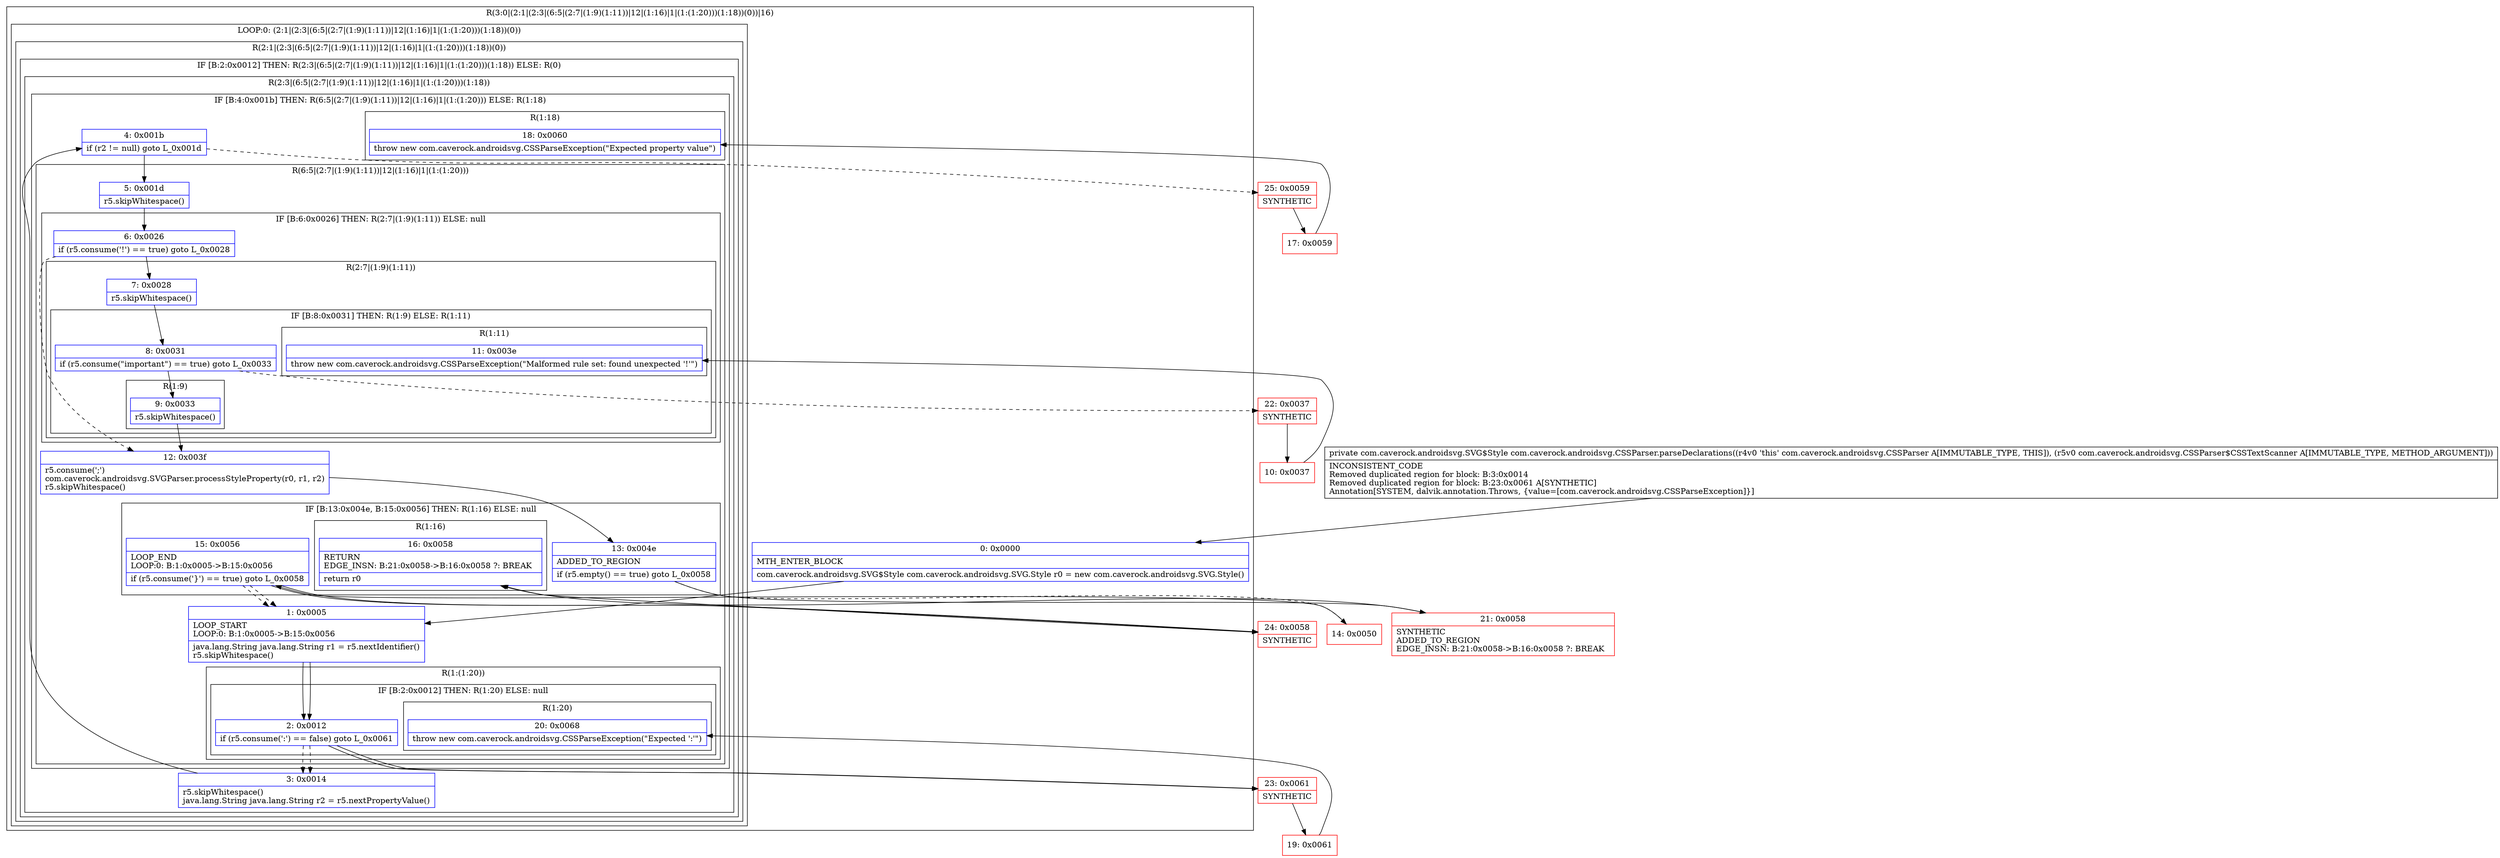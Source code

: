 digraph "CFG forcom.caverock.androidsvg.CSSParser.parseDeclarations(Lcom\/caverock\/androidsvg\/CSSParser$CSSTextScanner;)Lcom\/caverock\/androidsvg\/SVG$Style;" {
subgraph cluster_Region_423332950 {
label = "R(3:0|(2:1|(2:3|(6:5|(2:7|(1:9)(1:11))|12|(1:16)|1|(1:(1:20)))(1:18))(0))|16)";
node [shape=record,color=blue];
Node_0 [shape=record,label="{0\:\ 0x0000|MTH_ENTER_BLOCK\l|com.caverock.androidsvg.SVG$Style com.caverock.androidsvg.SVG.Style r0 = new com.caverock.androidsvg.SVG.Style()\l}"];
subgraph cluster_LoopRegion_339502611 {
label = "LOOP:0: (2:1|(2:3|(6:5|(2:7|(1:9)(1:11))|12|(1:16)|1|(1:(1:20)))(1:18))(0))";
node [shape=record,color=blue];
Node_15 [shape=record,label="{15\:\ 0x0056|LOOP_END\lLOOP:0: B:1:0x0005\-\>B:15:0x0056\l|if (r5.consume('\}') == true) goto L_0x0058\l}"];
subgraph cluster_Region_100186203 {
label = "R(2:1|(2:3|(6:5|(2:7|(1:9)(1:11))|12|(1:16)|1|(1:(1:20)))(1:18))(0))";
node [shape=record,color=blue];
Node_1 [shape=record,label="{1\:\ 0x0005|LOOP_START\lLOOP:0: B:1:0x0005\-\>B:15:0x0056\l|java.lang.String java.lang.String r1 = r5.nextIdentifier()\lr5.skipWhitespace()\l}"];
subgraph cluster_IfRegion_178132217 {
label = "IF [B:2:0x0012] THEN: R(2:3|(6:5|(2:7|(1:9)(1:11))|12|(1:16)|1|(1:(1:20)))(1:18)) ELSE: R(0)";
node [shape=record,color=blue];
Node_2 [shape=record,label="{2\:\ 0x0012|if (r5.consume(':') == false) goto L_0x0061\l}"];
subgraph cluster_Region_1080352142 {
label = "R(2:3|(6:5|(2:7|(1:9)(1:11))|12|(1:16)|1|(1:(1:20)))(1:18))";
node [shape=record,color=blue];
Node_3 [shape=record,label="{3\:\ 0x0014|r5.skipWhitespace()\ljava.lang.String java.lang.String r2 = r5.nextPropertyValue()\l}"];
subgraph cluster_IfRegion_903029245 {
label = "IF [B:4:0x001b] THEN: R(6:5|(2:7|(1:9)(1:11))|12|(1:16)|1|(1:(1:20))) ELSE: R(1:18)";
node [shape=record,color=blue];
Node_4 [shape=record,label="{4\:\ 0x001b|if (r2 != null) goto L_0x001d\l}"];
subgraph cluster_Region_1446276825 {
label = "R(6:5|(2:7|(1:9)(1:11))|12|(1:16)|1|(1:(1:20)))";
node [shape=record,color=blue];
Node_5 [shape=record,label="{5\:\ 0x001d|r5.skipWhitespace()\l}"];
subgraph cluster_IfRegion_1821854254 {
label = "IF [B:6:0x0026] THEN: R(2:7|(1:9)(1:11)) ELSE: null";
node [shape=record,color=blue];
Node_6 [shape=record,label="{6\:\ 0x0026|if (r5.consume('!') == true) goto L_0x0028\l}"];
subgraph cluster_Region_630865784 {
label = "R(2:7|(1:9)(1:11))";
node [shape=record,color=blue];
Node_7 [shape=record,label="{7\:\ 0x0028|r5.skipWhitespace()\l}"];
subgraph cluster_IfRegion_1390528806 {
label = "IF [B:8:0x0031] THEN: R(1:9) ELSE: R(1:11)";
node [shape=record,color=blue];
Node_8 [shape=record,label="{8\:\ 0x0031|if (r5.consume(\"important\") == true) goto L_0x0033\l}"];
subgraph cluster_Region_673326687 {
label = "R(1:9)";
node [shape=record,color=blue];
Node_9 [shape=record,label="{9\:\ 0x0033|r5.skipWhitespace()\l}"];
}
subgraph cluster_Region_2117259087 {
label = "R(1:11)";
node [shape=record,color=blue];
Node_11 [shape=record,label="{11\:\ 0x003e|throw new com.caverock.androidsvg.CSSParseException(\"Malformed rule set: found unexpected '!'\")\l}"];
}
}
}
}
Node_12 [shape=record,label="{12\:\ 0x003f|r5.consume(';')\lcom.caverock.androidsvg.SVGParser.processStyleProperty(r0, r1, r2)\lr5.skipWhitespace()\l}"];
subgraph cluster_IfRegion_178740750 {
label = "IF [B:13:0x004e, B:15:0x0056] THEN: R(1:16) ELSE: null";
node [shape=record,color=blue];
Node_13 [shape=record,label="{13\:\ 0x004e|ADDED_TO_REGION\l|if (r5.empty() == true) goto L_0x0058\l}"];
Node_15 [shape=record,label="{15\:\ 0x0056|LOOP_END\lLOOP:0: B:1:0x0005\-\>B:15:0x0056\l|if (r5.consume('\}') == true) goto L_0x0058\l}"];
subgraph cluster_Region_1228437846 {
label = "R(1:16)";
node [shape=record,color=blue];
Node_16 [shape=record,label="{16\:\ 0x0058|RETURN\lEDGE_INSN: B:21:0x0058\-\>B:16:0x0058 ?: BREAK  \l|return r0\l}"];
}
}
Node_1 [shape=record,label="{1\:\ 0x0005|LOOP_START\lLOOP:0: B:1:0x0005\-\>B:15:0x0056\l|java.lang.String java.lang.String r1 = r5.nextIdentifier()\lr5.skipWhitespace()\l}"];
subgraph cluster_Region_1448287877 {
label = "R(1:(1:20))";
node [shape=record,color=blue];
subgraph cluster_IfRegion_1878706894 {
label = "IF [B:2:0x0012] THEN: R(1:20) ELSE: null";
node [shape=record,color=blue];
Node_2 [shape=record,label="{2\:\ 0x0012|if (r5.consume(':') == false) goto L_0x0061\l}"];
subgraph cluster_Region_123353289 {
label = "R(1:20)";
node [shape=record,color=blue];
Node_20 [shape=record,label="{20\:\ 0x0068|throw new com.caverock.androidsvg.CSSParseException(\"Expected ':'\")\l}"];
}
}
}
}
subgraph cluster_Region_935153922 {
label = "R(1:18)";
node [shape=record,color=blue];
Node_18 [shape=record,label="{18\:\ 0x0060|throw new com.caverock.androidsvg.CSSParseException(\"Expected property value\")\l}"];
}
}
}
subgraph cluster_Region_2035598918 {
label = "R(0)";
node [shape=record,color=blue];
}
}
}
}
Node_16 [shape=record,label="{16\:\ 0x0058|RETURN\lEDGE_INSN: B:21:0x0058\-\>B:16:0x0058 ?: BREAK  \l|return r0\l}"];
}
Node_10 [shape=record,color=red,label="{10\:\ 0x0037}"];
Node_14 [shape=record,color=red,label="{14\:\ 0x0050}"];
Node_17 [shape=record,color=red,label="{17\:\ 0x0059}"];
Node_19 [shape=record,color=red,label="{19\:\ 0x0061}"];
Node_21 [shape=record,color=red,label="{21\:\ 0x0058|SYNTHETIC\lADDED_TO_REGION\lEDGE_INSN: B:21:0x0058\-\>B:16:0x0058 ?: BREAK  \l}"];
Node_22 [shape=record,color=red,label="{22\:\ 0x0037|SYNTHETIC\l}"];
Node_23 [shape=record,color=red,label="{23\:\ 0x0061|SYNTHETIC\l}"];
Node_24 [shape=record,color=red,label="{24\:\ 0x0058|SYNTHETIC\l}"];
Node_25 [shape=record,color=red,label="{25\:\ 0x0059|SYNTHETIC\l}"];
MethodNode[shape=record,label="{private com.caverock.androidsvg.SVG$Style com.caverock.androidsvg.CSSParser.parseDeclarations((r4v0 'this' com.caverock.androidsvg.CSSParser A[IMMUTABLE_TYPE, THIS]), (r5v0 com.caverock.androidsvg.CSSParser$CSSTextScanner A[IMMUTABLE_TYPE, METHOD_ARGUMENT]))  | INCONSISTENT_CODE\lRemoved duplicated region for block: B:3:0x0014 \lRemoved duplicated region for block: B:23:0x0061 A[SYNTHETIC]\lAnnotation[SYSTEM, dalvik.annotation.Throws, \{value=[com.caverock.androidsvg.CSSParseException]\}]\l}"];
MethodNode -> Node_0;
Node_0 -> Node_1;
Node_15 -> Node_1[style=dashed];
Node_15 -> Node_24;
Node_1 -> Node_2;
Node_2 -> Node_3[style=dashed];
Node_2 -> Node_23;
Node_3 -> Node_4;
Node_4 -> Node_5;
Node_4 -> Node_25[style=dashed];
Node_5 -> Node_6;
Node_6 -> Node_7;
Node_6 -> Node_12[style=dashed];
Node_7 -> Node_8;
Node_8 -> Node_9;
Node_8 -> Node_22[style=dashed];
Node_9 -> Node_12;
Node_12 -> Node_13;
Node_13 -> Node_14[style=dashed];
Node_13 -> Node_21;
Node_15 -> Node_1[style=dashed];
Node_15 -> Node_24;
Node_1 -> Node_2;
Node_2 -> Node_3[style=dashed];
Node_2 -> Node_23;
Node_10 -> Node_11;
Node_14 -> Node_15;
Node_17 -> Node_18;
Node_19 -> Node_20;
Node_21 -> Node_16;
Node_22 -> Node_10;
Node_23 -> Node_19;
Node_24 -> Node_16;
Node_25 -> Node_17;
}

